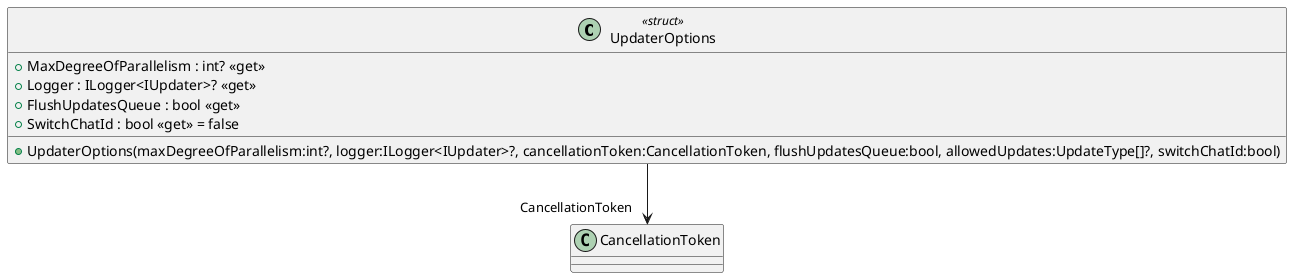@startuml
class UpdaterOptions <<struct>> {
    + UpdaterOptions(maxDegreeOfParallelism:int?, logger:ILogger<IUpdater>?, cancellationToken:CancellationToken, flushUpdatesQueue:bool, allowedUpdates:UpdateType[]?, switchChatId:bool)
    + MaxDegreeOfParallelism : int? <<get>>
    + Logger : ILogger<IUpdater>? <<get>>
    + FlushUpdatesQueue : bool <<get>>
    + SwitchChatId : bool <<get>> = false
}
UpdaterOptions --> "CancellationToken" CancellationToken
@enduml
